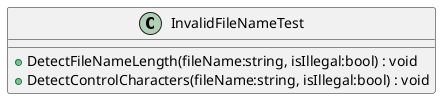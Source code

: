 @startuml
class InvalidFileNameTest {
    + DetectFileNameLength(fileName:string, isIllegal:bool) : void
    + DetectControlCharacters(fileName:string, isIllegal:bool) : void
}
@enduml
